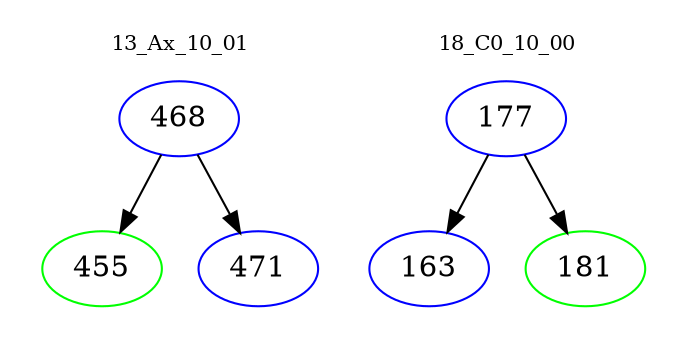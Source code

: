 digraph{
subgraph cluster_0 {
color = white
label = "13_Ax_10_01";
fontsize=10;
T0_468 [label="468", color="blue"]
T0_468 -> T0_455 [color="black"]
T0_455 [label="455", color="green"]
T0_468 -> T0_471 [color="black"]
T0_471 [label="471", color="blue"]
}
subgraph cluster_1 {
color = white
label = "18_C0_10_00";
fontsize=10;
T1_177 [label="177", color="blue"]
T1_177 -> T1_163 [color="black"]
T1_163 [label="163", color="blue"]
T1_177 -> T1_181 [color="black"]
T1_181 [label="181", color="green"]
}
}
